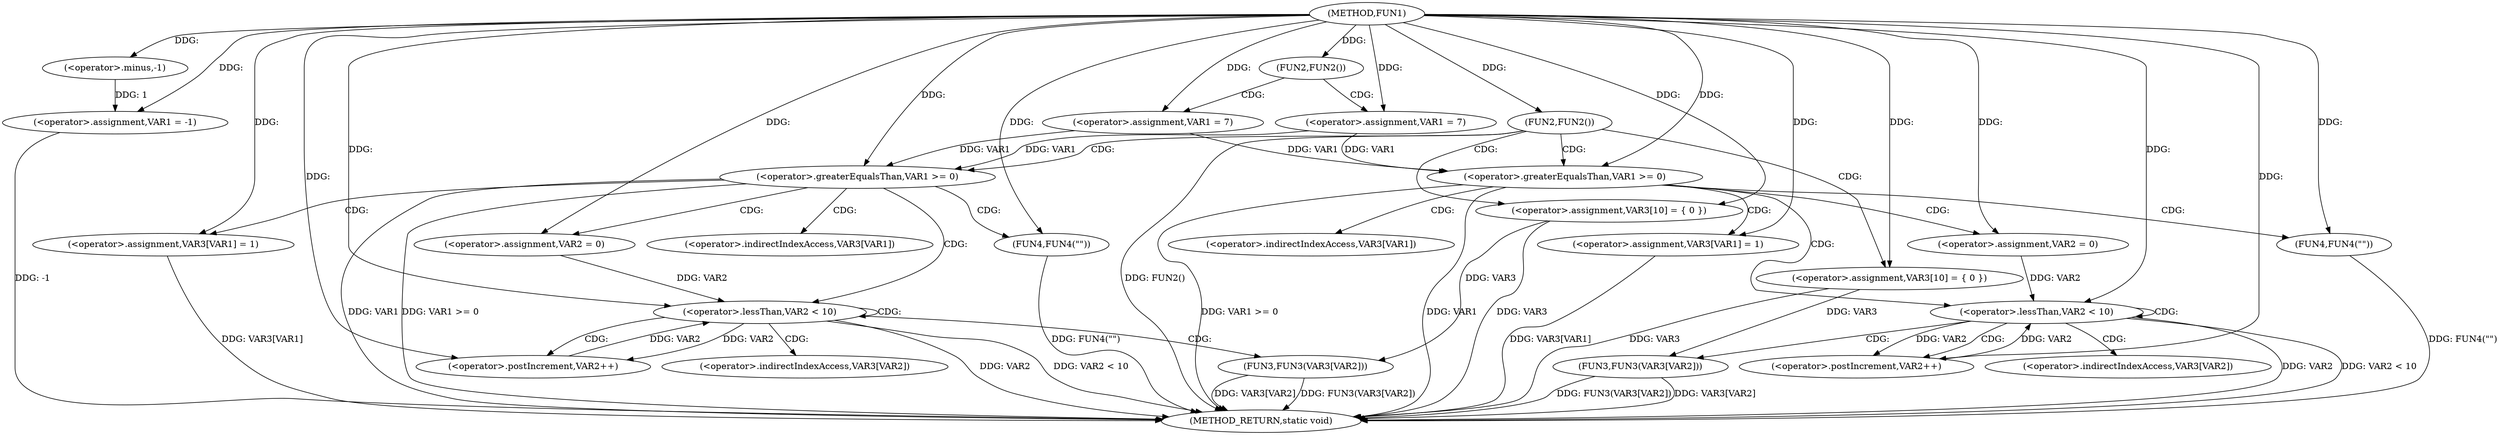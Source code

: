 digraph FUN1 {  
"1000100" [label = "(METHOD,FUN1)" ]
"1000189" [label = "(METHOD_RETURN,static void)" ]
"1000103" [label = "(<operator>.assignment,VAR1 = -1)" ]
"1000105" [label = "(<operator>.minus,-1)" ]
"1000108" [label = "(FUN2,FUN2())" ]
"1000110" [label = "(<operator>.assignment,VAR1 = 7)" ]
"1000115" [label = "(<operator>.assignment,VAR1 = 7)" ]
"1000119" [label = "(FUN2,FUN2())" ]
"1000124" [label = "(<operator>.assignment,VAR3[10] = { 0 })" ]
"1000127" [label = "(<operator>.greaterEqualsThan,VAR1 >= 0)" ]
"1000131" [label = "(<operator>.assignment,VAR3[VAR1] = 1)" ]
"1000137" [label = "(<operator>.assignment,VAR2 = 0)" ]
"1000140" [label = "(<operator>.lessThan,VAR2 < 10)" ]
"1000143" [label = "(<operator>.postIncrement,VAR2++)" ]
"1000146" [label = "(FUN3,FUN3(VAR3[VAR2]))" ]
"1000152" [label = "(FUN4,FUN4(\"\"))" ]
"1000159" [label = "(<operator>.assignment,VAR3[10] = { 0 })" ]
"1000162" [label = "(<operator>.greaterEqualsThan,VAR1 >= 0)" ]
"1000166" [label = "(<operator>.assignment,VAR3[VAR1] = 1)" ]
"1000172" [label = "(<operator>.assignment,VAR2 = 0)" ]
"1000175" [label = "(<operator>.lessThan,VAR2 < 10)" ]
"1000178" [label = "(<operator>.postIncrement,VAR2++)" ]
"1000181" [label = "(FUN3,FUN3(VAR3[VAR2]))" ]
"1000187" [label = "(FUN4,FUN4(\"\"))" ]
"1000132" [label = "(<operator>.indirectIndexAccess,VAR3[VAR1])" ]
"1000147" [label = "(<operator>.indirectIndexAccess,VAR3[VAR2])" ]
"1000167" [label = "(<operator>.indirectIndexAccess,VAR3[VAR1])" ]
"1000182" [label = "(<operator>.indirectIndexAccess,VAR3[VAR2])" ]
  "1000124" -> "1000189"  [ label = "DDG: VAR3"] 
  "1000103" -> "1000189"  [ label = "DDG: -1"] 
  "1000159" -> "1000189"  [ label = "DDG: VAR3"] 
  "1000181" -> "1000189"  [ label = "DDG: FUN3(VAR3[VAR2])"] 
  "1000175" -> "1000189"  [ label = "DDG: VAR2"] 
  "1000127" -> "1000189"  [ label = "DDG: VAR1 >= 0"] 
  "1000127" -> "1000189"  [ label = "DDG: VAR1"] 
  "1000119" -> "1000189"  [ label = "DDG: FUN2()"] 
  "1000146" -> "1000189"  [ label = "DDG: VAR3[VAR2]"] 
  "1000181" -> "1000189"  [ label = "DDG: VAR3[VAR2]"] 
  "1000187" -> "1000189"  [ label = "DDG: FUN4(\"\")"] 
  "1000131" -> "1000189"  [ label = "DDG: VAR3[VAR1]"] 
  "1000140" -> "1000189"  [ label = "DDG: VAR2"] 
  "1000140" -> "1000189"  [ label = "DDG: VAR2 < 10"] 
  "1000152" -> "1000189"  [ label = "DDG: FUN4(\"\")"] 
  "1000166" -> "1000189"  [ label = "DDG: VAR3[VAR1]"] 
  "1000162" -> "1000189"  [ label = "DDG: VAR1"] 
  "1000162" -> "1000189"  [ label = "DDG: VAR1 >= 0"] 
  "1000146" -> "1000189"  [ label = "DDG: FUN3(VAR3[VAR2])"] 
  "1000175" -> "1000189"  [ label = "DDG: VAR2 < 10"] 
  "1000105" -> "1000103"  [ label = "DDG: 1"] 
  "1000100" -> "1000103"  [ label = "DDG: "] 
  "1000100" -> "1000105"  [ label = "DDG: "] 
  "1000100" -> "1000108"  [ label = "DDG: "] 
  "1000100" -> "1000110"  [ label = "DDG: "] 
  "1000100" -> "1000115"  [ label = "DDG: "] 
  "1000100" -> "1000119"  [ label = "DDG: "] 
  "1000100" -> "1000124"  [ label = "DDG: "] 
  "1000110" -> "1000127"  [ label = "DDG: VAR1"] 
  "1000115" -> "1000127"  [ label = "DDG: VAR1"] 
  "1000100" -> "1000127"  [ label = "DDG: "] 
  "1000100" -> "1000131"  [ label = "DDG: "] 
  "1000100" -> "1000137"  [ label = "DDG: "] 
  "1000143" -> "1000140"  [ label = "DDG: VAR2"] 
  "1000137" -> "1000140"  [ label = "DDG: VAR2"] 
  "1000100" -> "1000140"  [ label = "DDG: "] 
  "1000140" -> "1000143"  [ label = "DDG: VAR2"] 
  "1000100" -> "1000143"  [ label = "DDG: "] 
  "1000124" -> "1000146"  [ label = "DDG: VAR3"] 
  "1000100" -> "1000152"  [ label = "DDG: "] 
  "1000100" -> "1000159"  [ label = "DDG: "] 
  "1000110" -> "1000162"  [ label = "DDG: VAR1"] 
  "1000115" -> "1000162"  [ label = "DDG: VAR1"] 
  "1000100" -> "1000162"  [ label = "DDG: "] 
  "1000100" -> "1000166"  [ label = "DDG: "] 
  "1000100" -> "1000172"  [ label = "DDG: "] 
  "1000178" -> "1000175"  [ label = "DDG: VAR2"] 
  "1000172" -> "1000175"  [ label = "DDG: VAR2"] 
  "1000100" -> "1000175"  [ label = "DDG: "] 
  "1000175" -> "1000178"  [ label = "DDG: VAR2"] 
  "1000100" -> "1000178"  [ label = "DDG: "] 
  "1000159" -> "1000181"  [ label = "DDG: VAR3"] 
  "1000100" -> "1000187"  [ label = "DDG: "] 
  "1000108" -> "1000110"  [ label = "CDG: "] 
  "1000108" -> "1000115"  [ label = "CDG: "] 
  "1000119" -> "1000127"  [ label = "CDG: "] 
  "1000119" -> "1000159"  [ label = "CDG: "] 
  "1000119" -> "1000124"  [ label = "CDG: "] 
  "1000119" -> "1000162"  [ label = "CDG: "] 
  "1000127" -> "1000152"  [ label = "CDG: "] 
  "1000127" -> "1000131"  [ label = "CDG: "] 
  "1000127" -> "1000132"  [ label = "CDG: "] 
  "1000127" -> "1000137"  [ label = "CDG: "] 
  "1000127" -> "1000140"  [ label = "CDG: "] 
  "1000140" -> "1000143"  [ label = "CDG: "] 
  "1000140" -> "1000147"  [ label = "CDG: "] 
  "1000140" -> "1000146"  [ label = "CDG: "] 
  "1000140" -> "1000140"  [ label = "CDG: "] 
  "1000162" -> "1000166"  [ label = "CDG: "] 
  "1000162" -> "1000172"  [ label = "CDG: "] 
  "1000162" -> "1000167"  [ label = "CDG: "] 
  "1000162" -> "1000175"  [ label = "CDG: "] 
  "1000162" -> "1000187"  [ label = "CDG: "] 
  "1000175" -> "1000182"  [ label = "CDG: "] 
  "1000175" -> "1000178"  [ label = "CDG: "] 
  "1000175" -> "1000175"  [ label = "CDG: "] 
  "1000175" -> "1000181"  [ label = "CDG: "] 
}
